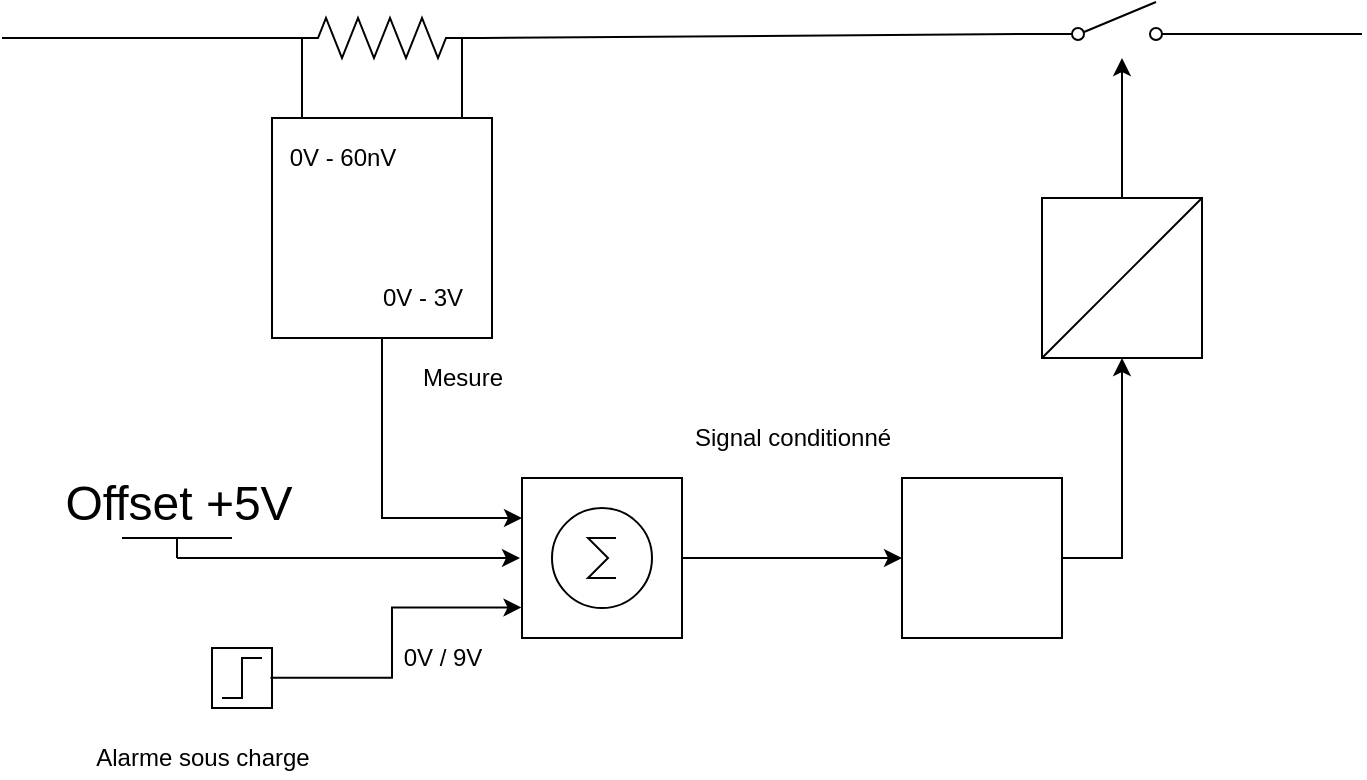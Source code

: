 <mxfile version="14.1.9" type="github">
  <diagram id="ZuFl4YgR_q6LDrZBnHnC" name="Page-1">
    <mxGraphModel dx="732" dy="377" grid="1" gridSize="10" guides="1" tooltips="1" connect="1" arrows="1" fold="1" page="1" pageScale="1" pageWidth="827" pageHeight="1169" math="0" shadow="0">
      <root>
        <mxCell id="0" />
        <mxCell id="1" parent="0" />
        <mxCell id="SWW15JjgIUj6yYLhJP38-12" value="" style="whiteSpace=wrap;html=1;aspect=fixed;" vertex="1" parent="1">
          <mxGeometry x="205" y="715" width="30" height="30" as="geometry" />
        </mxCell>
        <mxCell id="SWW15JjgIUj6yYLhJP38-4" style="edgeStyle=orthogonalEdgeStyle;rounded=0;orthogonalLoop=1;jettySize=auto;html=1;exitX=1;exitY=0.5;exitDx=0;exitDy=0;entryX=0;entryY=0.5;entryDx=0;entryDy=0;" edge="1" parent="1" source="S81pqbiGIwzI7Ei_RFTa-1" target="EtfpLPMsXKhCQQEQUiDw-10">
          <mxGeometry relative="1" as="geometry" />
        </mxCell>
        <mxCell id="S81pqbiGIwzI7Ei_RFTa-1" value="" style="whiteSpace=wrap;html=1;aspect=fixed;" parent="1" vertex="1">
          <mxGeometry x="360" y="630" width="80" height="80" as="geometry" />
        </mxCell>
        <mxCell id="SWW15JjgIUj6yYLhJP38-6" style="edgeStyle=orthogonalEdgeStyle;rounded=0;orthogonalLoop=1;jettySize=auto;html=1;exitX=0.5;exitY=0;exitDx=0;exitDy=0;" edge="1" parent="1" source="S81pqbiGIwzI7Ei_RFTa-2">
          <mxGeometry relative="1" as="geometry">
            <mxPoint x="660" y="420" as="targetPoint" />
          </mxGeometry>
        </mxCell>
        <mxCell id="S81pqbiGIwzI7Ei_RFTa-2" value="" style="whiteSpace=wrap;html=1;aspect=fixed;" parent="1" vertex="1">
          <mxGeometry x="620" y="490" width="80" height="80" as="geometry" />
        </mxCell>
        <mxCell id="S81pqbiGIwzI7Ei_RFTa-5" value="" style="pointerEvents=1;verticalLabelPosition=bottom;shadow=0;dashed=0;align=center;html=1;verticalAlign=top;shape=mxgraph.electrical.resistors.resistor_2;" parent="1" vertex="1">
          <mxGeometry x="240" y="400" width="100" height="20" as="geometry" />
        </mxCell>
        <mxCell id="EtfpLPMsXKhCQQEQUiDw-1" value="" style="pointerEvents=1;verticalLabelPosition=bottom;shadow=0;dashed=0;align=center;html=1;verticalAlign=top;shape=mxgraph.electrical.electro-mechanical.simple_switch;" parent="1" vertex="1">
          <mxGeometry x="620" y="392" width="75" height="19" as="geometry" />
        </mxCell>
        <mxCell id="EtfpLPMsXKhCQQEQUiDw-2" value="" style="verticalLabelPosition=bottom;shadow=0;dashed=0;align=center;html=1;verticalAlign=top;shape=mxgraph.electrical.abstract.sum;" parent="1" vertex="1">
          <mxGeometry x="375" y="645" width="50" height="50" as="geometry" />
        </mxCell>
        <mxCell id="EtfpLPMsXKhCQQEQUiDw-3" value="" style="endArrow=none;html=1;entryX=1;entryY=0;entryDx=0;entryDy=0;exitX=0;exitY=1;exitDx=0;exitDy=0;" parent="1" source="S81pqbiGIwzI7Ei_RFTa-2" target="S81pqbiGIwzI7Ei_RFTa-2" edge="1">
          <mxGeometry width="50" height="50" relative="1" as="geometry">
            <mxPoint x="525" y="610" as="sourcePoint" />
            <mxPoint x="595" y="500" as="targetPoint" />
            <Array as="points">
              <mxPoint x="660" y="530" />
            </Array>
          </mxGeometry>
        </mxCell>
        <mxCell id="SWW15JjgIUj6yYLhJP38-3" style="edgeStyle=orthogonalEdgeStyle;rounded=0;orthogonalLoop=1;jettySize=auto;html=1;exitX=0.5;exitY=1;exitDx=0;exitDy=0;entryX=0;entryY=0.25;entryDx=0;entryDy=0;" edge="1" parent="1" source="EtfpLPMsXKhCQQEQUiDw-4" target="S81pqbiGIwzI7Ei_RFTa-1">
          <mxGeometry relative="1" as="geometry" />
        </mxCell>
        <mxCell id="EtfpLPMsXKhCQQEQUiDw-4" value="" style="whiteSpace=wrap;html=1;aspect=fixed;" parent="1" vertex="1">
          <mxGeometry x="235" y="450" width="110" height="110" as="geometry" />
        </mxCell>
        <mxCell id="EtfpLPMsXKhCQQEQUiDw-6" value="" style="endArrow=none;html=1;" parent="1" edge="1">
          <mxGeometry width="50" height="50" relative="1" as="geometry">
            <mxPoint x="330" y="450" as="sourcePoint" />
            <mxPoint x="330" y="410" as="targetPoint" />
          </mxGeometry>
        </mxCell>
        <mxCell id="EtfpLPMsXKhCQQEQUiDw-7" value="" style="endArrow=none;html=1;" parent="1" edge="1">
          <mxGeometry width="50" height="50" relative="1" as="geometry">
            <mxPoint x="250" y="450" as="sourcePoint" />
            <mxPoint x="250" y="410" as="targetPoint" />
          </mxGeometry>
        </mxCell>
        <mxCell id="SWW15JjgIUj6yYLhJP38-5" style="edgeStyle=orthogonalEdgeStyle;rounded=0;orthogonalLoop=1;jettySize=auto;html=1;exitX=1;exitY=0.5;exitDx=0;exitDy=0;entryX=0.5;entryY=1;entryDx=0;entryDy=0;" edge="1" parent="1" source="EtfpLPMsXKhCQQEQUiDw-10" target="S81pqbiGIwzI7Ei_RFTa-2">
          <mxGeometry relative="1" as="geometry" />
        </mxCell>
        <mxCell id="EtfpLPMsXKhCQQEQUiDw-10" value="" style="whiteSpace=wrap;html=1;aspect=fixed;" parent="1" vertex="1">
          <mxGeometry x="550" y="630" width="80" height="80" as="geometry" />
        </mxCell>
        <mxCell id="EtfpLPMsXKhCQQEQUiDw-12" value="" style="endArrow=none;html=1;exitX=1;exitY=0.5;exitDx=0;exitDy=0;exitPerimeter=0;entryX=0;entryY=0.84;entryDx=0;entryDy=0;entryPerimeter=0;" parent="1" source="S81pqbiGIwzI7Ei_RFTa-5" target="EtfpLPMsXKhCQQEQUiDw-1" edge="1">
          <mxGeometry width="50" height="50" relative="1" as="geometry">
            <mxPoint x="390" y="610" as="sourcePoint" />
            <mxPoint x="440" y="560" as="targetPoint" />
          </mxGeometry>
        </mxCell>
        <mxCell id="EtfpLPMsXKhCQQEQUiDw-13" value="" style="endArrow=none;html=1;entryX=0;entryY=0.5;entryDx=0;entryDy=0;entryPerimeter=0;" parent="1" target="S81pqbiGIwzI7Ei_RFTa-5" edge="1">
          <mxGeometry width="50" height="50" relative="1" as="geometry">
            <mxPoint x="100" y="410" as="sourcePoint" />
            <mxPoint x="440" y="560" as="targetPoint" />
          </mxGeometry>
        </mxCell>
        <mxCell id="SWW15JjgIUj6yYLhJP38-2" value="" style="endArrow=none;html=1;entryX=1;entryY=0.84;entryDx=0;entryDy=0;entryPerimeter=0;" edge="1" parent="1" target="EtfpLPMsXKhCQQEQUiDw-1">
          <mxGeometry width="50" height="50" relative="1" as="geometry">
            <mxPoint x="780" y="408" as="sourcePoint" />
            <mxPoint x="610" y="460" as="targetPoint" />
          </mxGeometry>
        </mxCell>
        <mxCell id="SWW15JjgIUj6yYLhJP38-7" value="Mesure" style="text;html=1;align=center;verticalAlign=middle;resizable=0;points=[];autosize=1;" vertex="1" parent="1">
          <mxGeometry x="300" y="570" width="60" height="20" as="geometry" />
        </mxCell>
        <mxCell id="SWW15JjgIUj6yYLhJP38-9" style="edgeStyle=none;rounded=0;orthogonalLoop=1;jettySize=auto;html=1;exitX=0.5;exitY=0;exitDx=0;exitDy=0;exitPerimeter=0;" edge="1" parent="1" source="SWW15JjgIUj6yYLhJP38-19">
          <mxGeometry relative="1" as="geometry">
            <mxPoint x="235.0" y="670" as="sourcePoint" />
            <mxPoint x="359" y="670" as="targetPoint" />
          </mxGeometry>
        </mxCell>
        <mxCell id="SWW15JjgIUj6yYLhJP38-16" style="edgeStyle=orthogonalEdgeStyle;rounded=0;orthogonalLoop=1;jettySize=auto;html=1;entryX=-0.003;entryY=0.809;entryDx=0;entryDy=0;entryPerimeter=0;exitX=1.21;exitY=0.495;exitDx=0;exitDy=0;exitPerimeter=0;" edge="1" parent="1" source="SWW15JjgIUj6yYLhJP38-11" target="S81pqbiGIwzI7Ei_RFTa-1">
          <mxGeometry relative="1" as="geometry">
            <mxPoint x="240" y="730" as="sourcePoint" />
          </mxGeometry>
        </mxCell>
        <mxCell id="SWW15JjgIUj6yYLhJP38-11" value="" style="pointerEvents=1;verticalLabelPosition=bottom;shadow=0;dashed=0;align=center;html=1;verticalAlign=top;shape=mxgraph.electrical.waveforms.step_1;" vertex="1" parent="1">
          <mxGeometry x="210" y="720" width="20" height="20" as="geometry" />
        </mxCell>
        <mxCell id="SWW15JjgIUj6yYLhJP38-17" value="0V - 60nV" style="text;html=1;resizable=0;autosize=1;align=center;verticalAlign=middle;points=[];fillColor=none;strokeColor=none;rounded=0;" vertex="1" parent="1">
          <mxGeometry x="235" y="460" width="70" height="20" as="geometry" />
        </mxCell>
        <mxCell id="SWW15JjgIUj6yYLhJP38-18" value="0V - 3V" style="text;html=1;resizable=0;autosize=1;align=center;verticalAlign=middle;points=[];fillColor=none;strokeColor=none;rounded=0;" vertex="1" parent="1">
          <mxGeometry x="280" y="530" width="60" height="20" as="geometry" />
        </mxCell>
        <mxCell id="SWW15JjgIUj6yYLhJP38-19" value="Offset +5V" style="verticalLabelPosition=top;verticalAlign=bottom;shape=mxgraph.electrical.signal_sources.vdd;shadow=0;dashed=0;align=center;strokeWidth=1;fontSize=24;html=1;flipV=1;" vertex="1" parent="1">
          <mxGeometry x="160" y="660" width="55" height="10" as="geometry" />
        </mxCell>
        <mxCell id="SWW15JjgIUj6yYLhJP38-23" value="Signal conditionné" style="text;html=1;align=center;verticalAlign=middle;resizable=0;points=[];autosize=1;" vertex="1" parent="1">
          <mxGeometry x="440" y="600" width="110" height="20" as="geometry" />
        </mxCell>
        <mxCell id="SWW15JjgIUj6yYLhJP38-24" value="Alarme sous charge" style="text;html=1;align=center;verticalAlign=middle;resizable=0;points=[];autosize=1;" vertex="1" parent="1">
          <mxGeometry x="140" y="760" width="120" height="20" as="geometry" />
        </mxCell>
        <mxCell id="SWW15JjgIUj6yYLhJP38-25" value="0V / 9V" style="text;html=1;align=center;verticalAlign=middle;resizable=0;points=[];autosize=1;" vertex="1" parent="1">
          <mxGeometry x="295" y="710" width="50" height="20" as="geometry" />
        </mxCell>
      </root>
    </mxGraphModel>
  </diagram>
</mxfile>
